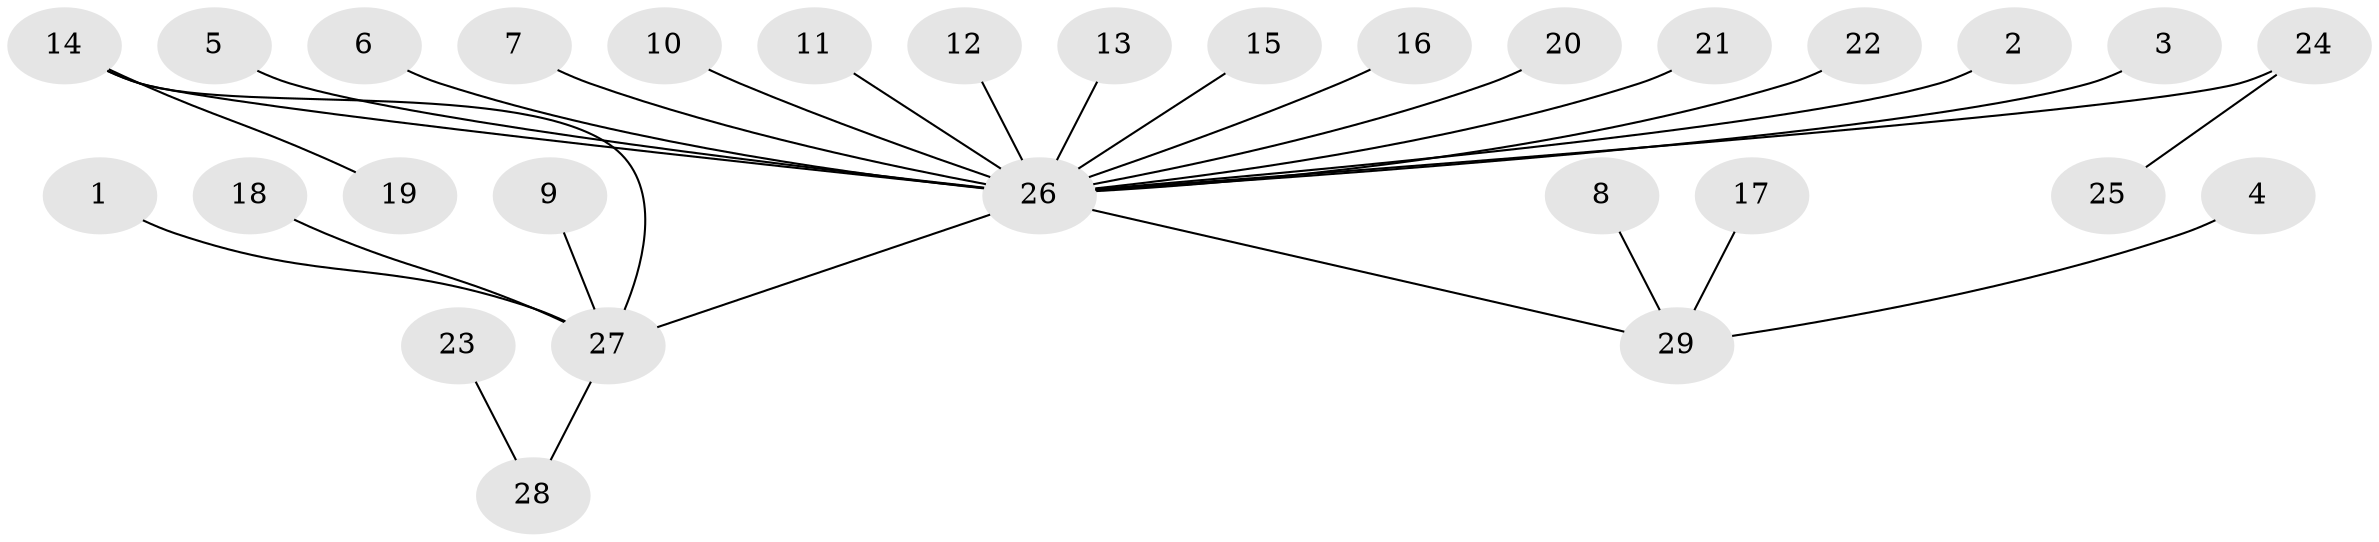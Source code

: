 // original degree distribution, {6: 0.017543859649122806, 5: 0.05263157894736842, 1: 0.6842105263157895, 10: 0.017543859649122806, 7: 0.017543859649122806, 12: 0.017543859649122806, 4: 0.03508771929824561, 2: 0.10526315789473684, 3: 0.05263157894736842}
// Generated by graph-tools (version 1.1) at 2025/49/03/09/25 03:49:52]
// undirected, 29 vertices, 29 edges
graph export_dot {
graph [start="1"]
  node [color=gray90,style=filled];
  1;
  2;
  3;
  4;
  5;
  6;
  7;
  8;
  9;
  10;
  11;
  12;
  13;
  14;
  15;
  16;
  17;
  18;
  19;
  20;
  21;
  22;
  23;
  24;
  25;
  26;
  27;
  28;
  29;
  1 -- 27 [weight=1.0];
  2 -- 26 [weight=1.0];
  3 -- 26 [weight=1.0];
  4 -- 29 [weight=1.0];
  5 -- 26 [weight=1.0];
  6 -- 26 [weight=1.0];
  7 -- 26 [weight=1.0];
  8 -- 29 [weight=1.0];
  9 -- 27 [weight=1.0];
  10 -- 26 [weight=1.0];
  11 -- 26 [weight=1.0];
  12 -- 26 [weight=1.0];
  13 -- 26 [weight=1.0];
  14 -- 19 [weight=1.0];
  14 -- 26 [weight=2.0];
  14 -- 27 [weight=1.0];
  15 -- 26 [weight=1.0];
  16 -- 26 [weight=1.0];
  17 -- 29 [weight=1.0];
  18 -- 27 [weight=1.0];
  20 -- 26 [weight=1.0];
  21 -- 26 [weight=1.0];
  22 -- 26 [weight=1.0];
  23 -- 28 [weight=1.0];
  24 -- 25 [weight=1.0];
  24 -- 26 [weight=1.0];
  26 -- 27 [weight=2.0];
  26 -- 29 [weight=1.0];
  27 -- 28 [weight=1.0];
}
